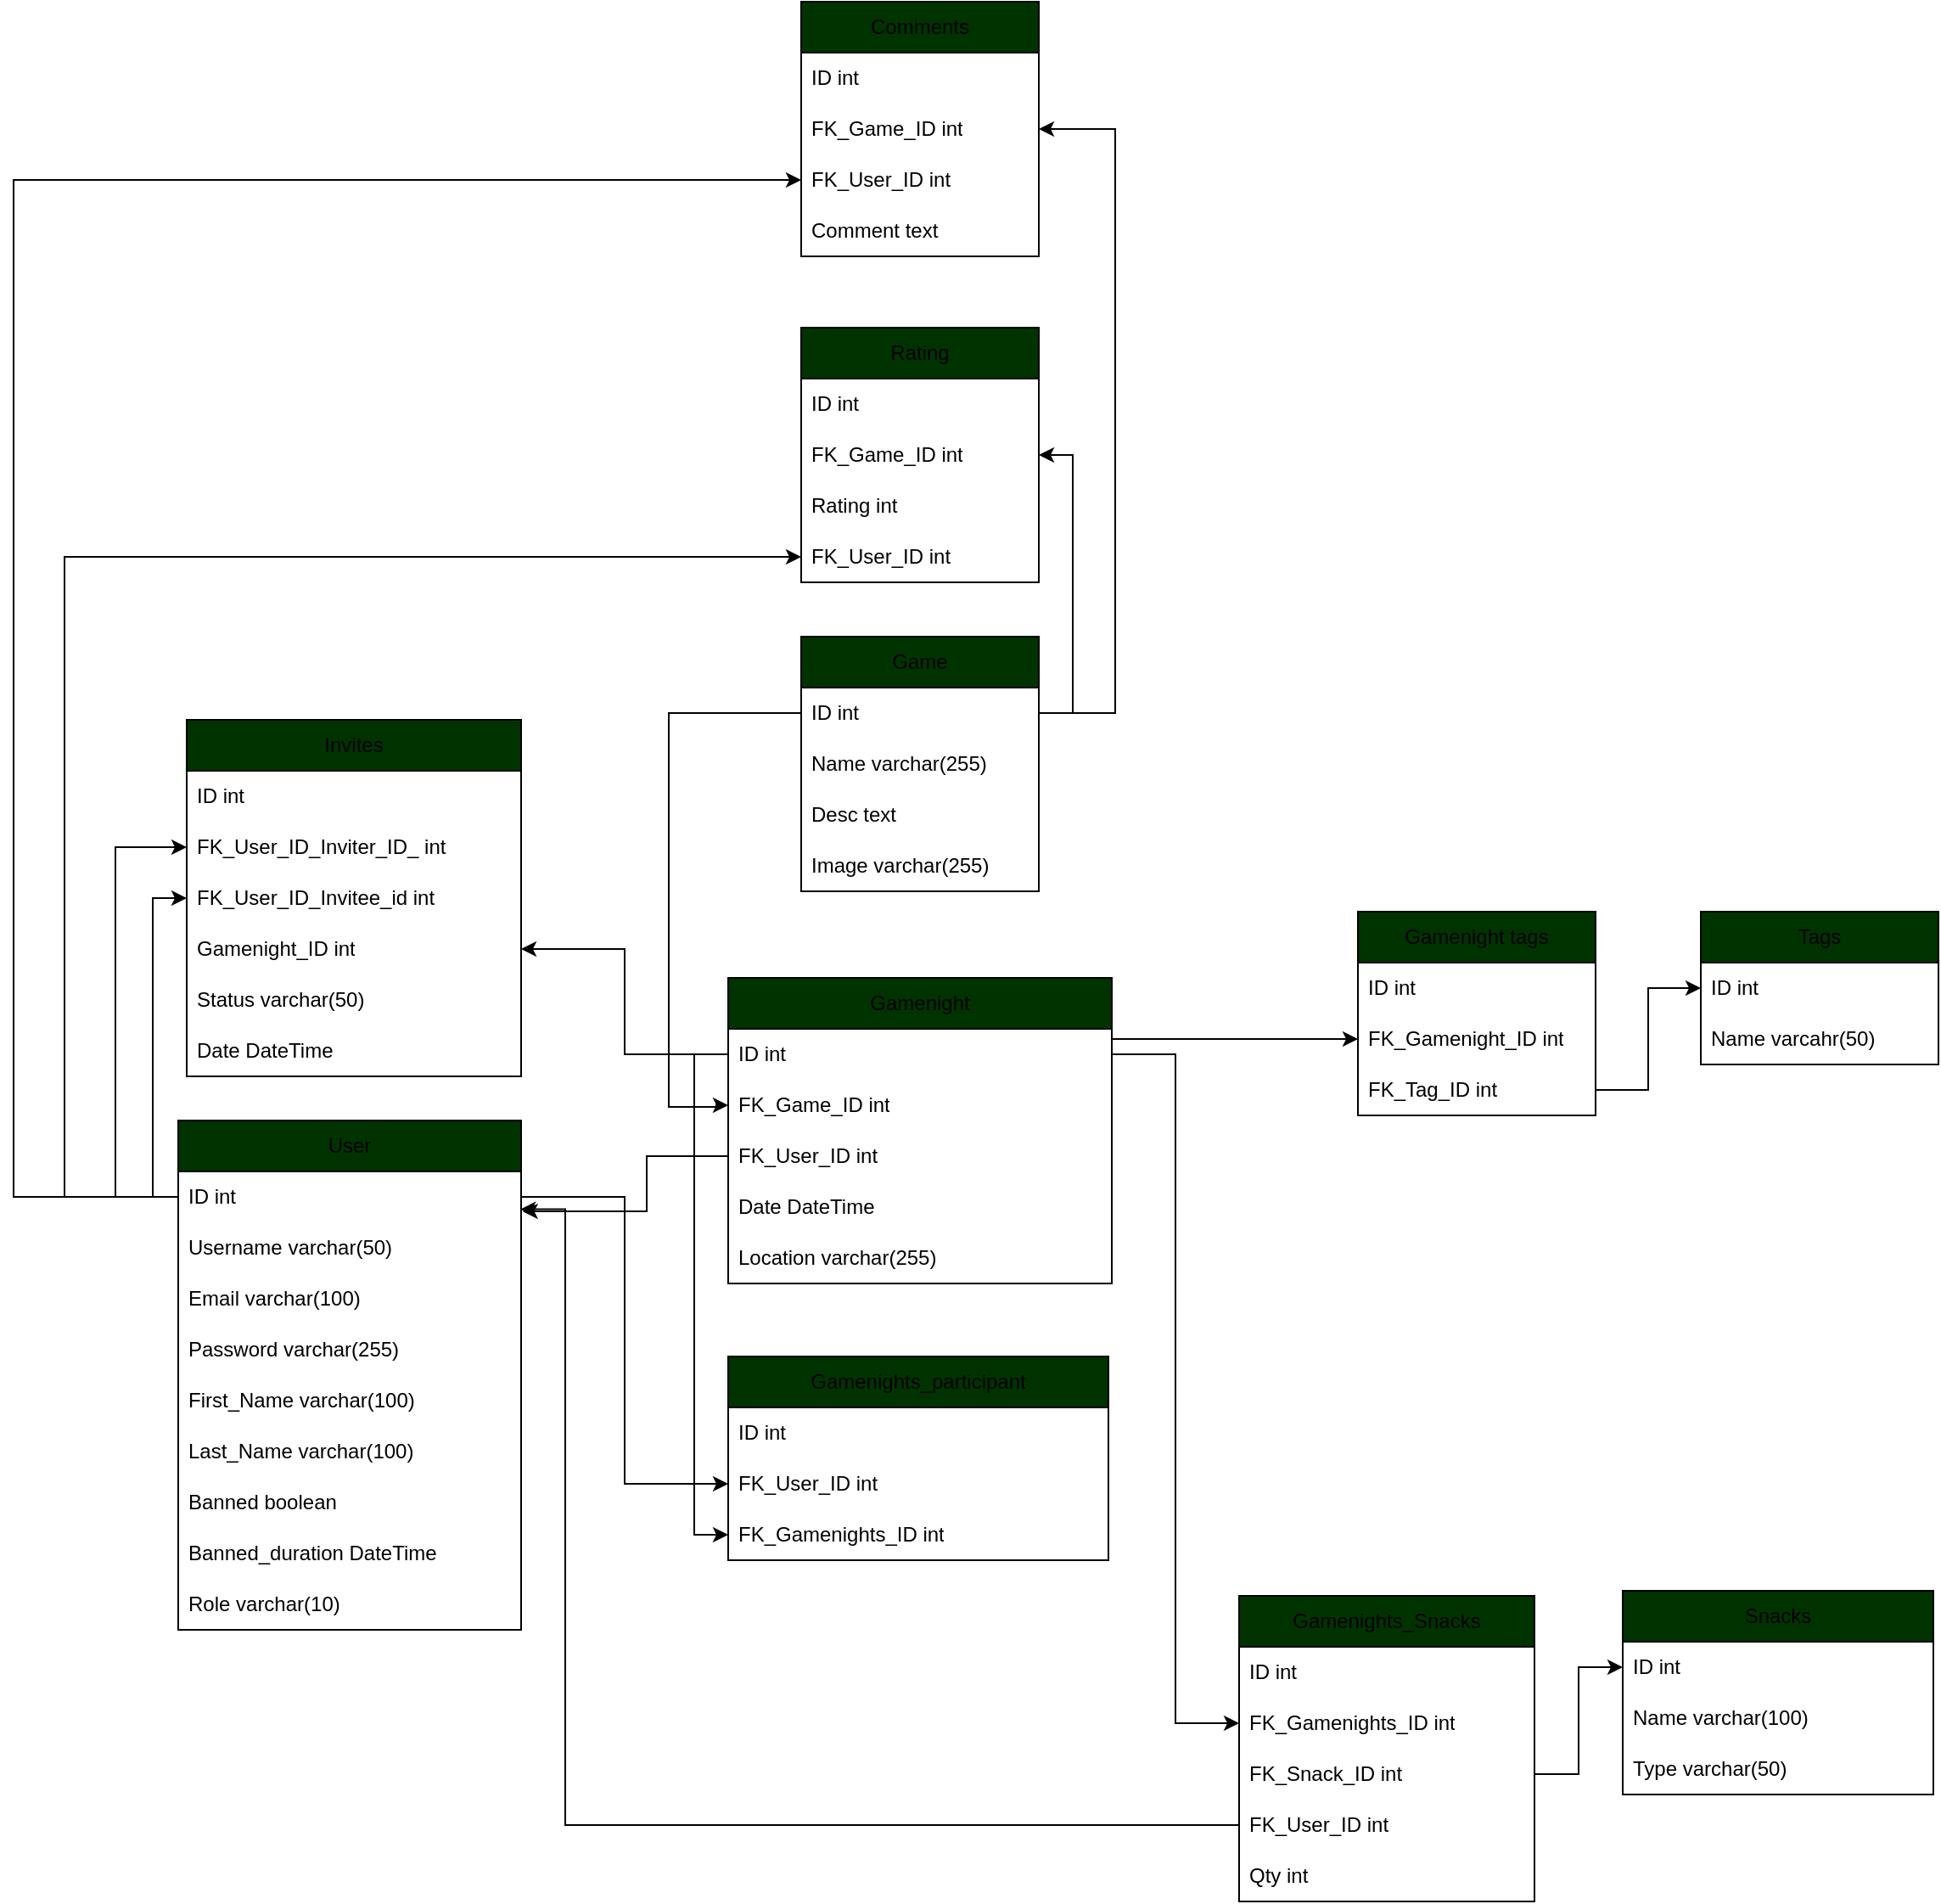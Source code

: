 <mxfile>
    <diagram name="Page-1" id="nBHMGWnrR8gmu1uigxFh">
        <mxGraphModel dx="1744" dy="1139" grid="0" gridSize="10" guides="1" tooltips="1" connect="1" arrows="1" fold="1" page="0" pageScale="1" pageWidth="850" pageHeight="1100" math="0" shadow="0">
            <root>
                <mxCell id="0"/>
                <mxCell id="1" parent="0"/>
                <mxCell id="8LzlbGYy26_2HXNNOoKd-1" value="User" style="swimlane;fontStyle=0;childLayout=stackLayout;horizontal=1;startSize=30;horizontalStack=0;resizeParent=1;resizeParentMax=0;resizeLast=0;collapsible=1;marginBottom=0;whiteSpace=wrap;html=1;fillColor=#003300;" parent="1" vertex="1">
                    <mxGeometry x="340" y="390" width="202" height="300" as="geometry"/>
                </mxCell>
                <mxCell id="8LzlbGYy26_2HXNNOoKd-2" value="ID int" style="text;strokeColor=none;fillColor=none;align=left;verticalAlign=middle;spacingLeft=4;spacingRight=4;overflow=hidden;points=[[0,0.5],[1,0.5]];portConstraint=eastwest;rotatable=0;whiteSpace=wrap;html=1;" parent="8LzlbGYy26_2HXNNOoKd-1" vertex="1">
                    <mxGeometry y="30" width="202" height="30" as="geometry"/>
                </mxCell>
                <mxCell id="8LzlbGYy26_2HXNNOoKd-3" value="Username varchar(50)" style="text;strokeColor=none;fillColor=none;align=left;verticalAlign=middle;spacingLeft=4;spacingRight=4;overflow=hidden;points=[[0,0.5],[1,0.5]];portConstraint=eastwest;rotatable=0;whiteSpace=wrap;html=1;" parent="8LzlbGYy26_2HXNNOoKd-1" vertex="1">
                    <mxGeometry y="60" width="202" height="30" as="geometry"/>
                </mxCell>
                <mxCell id="8LzlbGYy26_2HXNNOoKd-4" value="Email varchar(100)" style="text;strokeColor=none;fillColor=none;align=left;verticalAlign=middle;spacingLeft=4;spacingRight=4;overflow=hidden;points=[[0,0.5],[1,0.5]];portConstraint=eastwest;rotatable=0;whiteSpace=wrap;html=1;" parent="8LzlbGYy26_2HXNNOoKd-1" vertex="1">
                    <mxGeometry y="90" width="202" height="30" as="geometry"/>
                </mxCell>
                <mxCell id="8LzlbGYy26_2HXNNOoKd-5" value="Password varchar(255)" style="text;strokeColor=none;fillColor=none;align=left;verticalAlign=middle;spacingLeft=4;spacingRight=4;overflow=hidden;points=[[0,0.5],[1,0.5]];portConstraint=eastwest;rotatable=0;whiteSpace=wrap;html=1;" parent="8LzlbGYy26_2HXNNOoKd-1" vertex="1">
                    <mxGeometry y="120" width="202" height="30" as="geometry"/>
                </mxCell>
                <mxCell id="8LzlbGYy26_2HXNNOoKd-6" value="First_Name varchar(100)" style="text;strokeColor=none;fillColor=none;align=left;verticalAlign=middle;spacingLeft=4;spacingRight=4;overflow=hidden;points=[[0,0.5],[1,0.5]];portConstraint=eastwest;rotatable=0;whiteSpace=wrap;html=1;" parent="8LzlbGYy26_2HXNNOoKd-1" vertex="1">
                    <mxGeometry y="150" width="202" height="30" as="geometry"/>
                </mxCell>
                <mxCell id="8LzlbGYy26_2HXNNOoKd-15" value="Last_Name varchar(100)" style="text;strokeColor=none;fillColor=none;align=left;verticalAlign=middle;spacingLeft=4;spacingRight=4;overflow=hidden;points=[[0,0.5],[1,0.5]];portConstraint=eastwest;rotatable=0;whiteSpace=wrap;html=1;" parent="8LzlbGYy26_2HXNNOoKd-1" vertex="1">
                    <mxGeometry y="180" width="202" height="30" as="geometry"/>
                </mxCell>
                <mxCell id="8LzlbGYy26_2HXNNOoKd-7" value="Banned boolean" style="text;strokeColor=none;fillColor=none;align=left;verticalAlign=middle;spacingLeft=4;spacingRight=4;overflow=hidden;points=[[0,0.5],[1,0.5]];portConstraint=eastwest;rotatable=0;whiteSpace=wrap;html=1;" parent="8LzlbGYy26_2HXNNOoKd-1" vertex="1">
                    <mxGeometry y="210" width="202" height="30" as="geometry"/>
                </mxCell>
                <mxCell id="8LzlbGYy26_2HXNNOoKd-8" value="Banned_duration DateTime" style="text;strokeColor=none;fillColor=none;align=left;verticalAlign=middle;spacingLeft=4;spacingRight=4;overflow=hidden;points=[[0,0.5],[1,0.5]];portConstraint=eastwest;rotatable=0;whiteSpace=wrap;html=1;" parent="8LzlbGYy26_2HXNNOoKd-1" vertex="1">
                    <mxGeometry y="240" width="202" height="30" as="geometry"/>
                </mxCell>
                <mxCell id="8LzlbGYy26_2HXNNOoKd-10" value="Role varchar(10)" style="text;strokeColor=none;fillColor=none;align=left;verticalAlign=middle;spacingLeft=4;spacingRight=4;overflow=hidden;points=[[0,0.5],[1,0.5]];portConstraint=eastwest;rotatable=0;whiteSpace=wrap;html=1;" parent="8LzlbGYy26_2HXNNOoKd-1" vertex="1">
                    <mxGeometry y="270" width="202" height="30" as="geometry"/>
                </mxCell>
                <mxCell id="8LzlbGYy26_2HXNNOoKd-11" value="Game" style="swimlane;fontStyle=0;childLayout=stackLayout;horizontal=1;startSize=30;horizontalStack=0;resizeParent=1;resizeParentMax=0;resizeLast=0;collapsible=1;marginBottom=0;whiteSpace=wrap;html=1;fillColor=#003300;" parent="1" vertex="1">
                    <mxGeometry x="707" y="105" width="140" height="150" as="geometry"/>
                </mxCell>
                <mxCell id="8LzlbGYy26_2HXNNOoKd-12" value="ID int" style="text;strokeColor=none;fillColor=none;align=left;verticalAlign=middle;spacingLeft=4;spacingRight=4;overflow=hidden;points=[[0,0.5],[1,0.5]];portConstraint=eastwest;rotatable=0;whiteSpace=wrap;html=1;" parent="8LzlbGYy26_2HXNNOoKd-11" vertex="1">
                    <mxGeometry y="30" width="140" height="30" as="geometry"/>
                </mxCell>
                <mxCell id="8LzlbGYy26_2HXNNOoKd-13" value="Name varchar(255)" style="text;strokeColor=none;fillColor=none;align=left;verticalAlign=middle;spacingLeft=4;spacingRight=4;overflow=hidden;points=[[0,0.5],[1,0.5]];portConstraint=eastwest;rotatable=0;whiteSpace=wrap;html=1;" parent="8LzlbGYy26_2HXNNOoKd-11" vertex="1">
                    <mxGeometry y="60" width="140" height="30" as="geometry"/>
                </mxCell>
                <mxCell id="8LzlbGYy26_2HXNNOoKd-14" value="Desc text" style="text;strokeColor=none;fillColor=none;align=left;verticalAlign=middle;spacingLeft=4;spacingRight=4;overflow=hidden;points=[[0,0.5],[1,0.5]];portConstraint=eastwest;rotatable=0;whiteSpace=wrap;html=1;" parent="8LzlbGYy26_2HXNNOoKd-11" vertex="1">
                    <mxGeometry y="90" width="140" height="30" as="geometry"/>
                </mxCell>
                <mxCell id="8LzlbGYy26_2HXNNOoKd-52" value="Image varchar(255)" style="text;strokeColor=none;fillColor=none;align=left;verticalAlign=middle;spacingLeft=4;spacingRight=4;overflow=hidden;points=[[0,0.5],[1,0.5]];portConstraint=eastwest;rotatable=0;whiteSpace=wrap;html=1;" parent="8LzlbGYy26_2HXNNOoKd-11" vertex="1">
                    <mxGeometry y="120" width="140" height="30" as="geometry"/>
                </mxCell>
                <mxCell id="8LzlbGYy26_2HXNNOoKd-20" value="Snacks" style="swimlane;fontStyle=0;childLayout=stackLayout;horizontal=1;startSize=30;horizontalStack=0;resizeParent=1;resizeParentMax=0;resizeLast=0;collapsible=1;marginBottom=0;whiteSpace=wrap;html=1;fillColor=#003300;" parent="1" vertex="1">
                    <mxGeometry x="1191" y="667" width="183" height="120" as="geometry"/>
                </mxCell>
                <mxCell id="8LzlbGYy26_2HXNNOoKd-21" value="ID int" style="text;strokeColor=none;fillColor=none;align=left;verticalAlign=middle;spacingLeft=4;spacingRight=4;overflow=hidden;points=[[0,0.5],[1,0.5]];portConstraint=eastwest;rotatable=0;whiteSpace=wrap;html=1;" parent="8LzlbGYy26_2HXNNOoKd-20" vertex="1">
                    <mxGeometry y="30" width="183" height="30" as="geometry"/>
                </mxCell>
                <mxCell id="8LzlbGYy26_2HXNNOoKd-22" value="Name varchar(100)" style="text;strokeColor=none;fillColor=none;align=left;verticalAlign=middle;spacingLeft=4;spacingRight=4;overflow=hidden;points=[[0,0.5],[1,0.5]];portConstraint=eastwest;rotatable=0;whiteSpace=wrap;html=1;" parent="8LzlbGYy26_2HXNNOoKd-20" vertex="1">
                    <mxGeometry y="60" width="183" height="30" as="geometry"/>
                </mxCell>
                <mxCell id="8LzlbGYy26_2HXNNOoKd-24" value="Type varchar(50&lt;span style=&quot;background-color: initial;&quot;&gt;)&lt;/span&gt;" style="text;strokeColor=none;fillColor=none;align=left;verticalAlign=middle;spacingLeft=4;spacingRight=4;overflow=hidden;points=[[0,0.5],[1,0.5]];portConstraint=eastwest;rotatable=0;whiteSpace=wrap;html=1;" parent="8LzlbGYy26_2HXNNOoKd-20" vertex="1">
                    <mxGeometry y="90" width="183" height="30" as="geometry"/>
                </mxCell>
                <mxCell id="8LzlbGYy26_2HXNNOoKd-27" value="Gamenight" style="swimlane;fontStyle=0;childLayout=stackLayout;horizontal=1;startSize=30;horizontalStack=0;resizeParent=1;resizeParentMax=0;resizeLast=0;collapsible=1;marginBottom=0;whiteSpace=wrap;html=1;fillColor=#003300;" parent="1" vertex="1">
                    <mxGeometry x="664" y="306" width="226" height="180" as="geometry"/>
                </mxCell>
                <mxCell id="8LzlbGYy26_2HXNNOoKd-28" value="ID int" style="text;strokeColor=none;fillColor=none;align=left;verticalAlign=middle;spacingLeft=4;spacingRight=4;overflow=hidden;points=[[0,0.5],[1,0.5]];portConstraint=eastwest;rotatable=0;whiteSpace=wrap;html=1;" parent="8LzlbGYy26_2HXNNOoKd-27" vertex="1">
                    <mxGeometry y="30" width="226" height="30" as="geometry"/>
                </mxCell>
                <mxCell id="8LzlbGYy26_2HXNNOoKd-29" value="FK_Game_ID int" style="text;strokeColor=none;fillColor=none;align=left;verticalAlign=middle;spacingLeft=4;spacingRight=4;overflow=hidden;points=[[0,0.5],[1,0.5]];portConstraint=eastwest;rotatable=0;whiteSpace=wrap;html=1;" parent="8LzlbGYy26_2HXNNOoKd-27" vertex="1">
                    <mxGeometry y="60" width="226" height="30" as="geometry"/>
                </mxCell>
                <mxCell id="8LzlbGYy26_2HXNNOoKd-30" value="FK_User_ID int" style="text;strokeColor=none;fillColor=none;align=left;verticalAlign=middle;spacingLeft=4;spacingRight=4;overflow=hidden;points=[[0,0.5],[1,0.5]];portConstraint=eastwest;rotatable=0;whiteSpace=wrap;html=1;" parent="8LzlbGYy26_2HXNNOoKd-27" vertex="1">
                    <mxGeometry y="90" width="226" height="30" as="geometry"/>
                </mxCell>
                <mxCell id="8LzlbGYy26_2HXNNOoKd-35" value="Date DateTime" style="text;strokeColor=none;fillColor=none;align=left;verticalAlign=middle;spacingLeft=4;spacingRight=4;overflow=hidden;points=[[0,0.5],[1,0.5]];portConstraint=eastwest;rotatable=0;whiteSpace=wrap;html=1;" parent="8LzlbGYy26_2HXNNOoKd-27" vertex="1">
                    <mxGeometry y="120" width="226" height="30" as="geometry"/>
                </mxCell>
                <mxCell id="8LzlbGYy26_2HXNNOoKd-36" value="Location varchar(255)" style="text;strokeColor=none;fillColor=none;align=left;verticalAlign=middle;spacingLeft=4;spacingRight=4;overflow=hidden;points=[[0,0.5],[1,0.5]];portConstraint=eastwest;rotatable=0;whiteSpace=wrap;html=1;" parent="8LzlbGYy26_2HXNNOoKd-27" vertex="1">
                    <mxGeometry y="150" width="226" height="30" as="geometry"/>
                </mxCell>
                <mxCell id="8LzlbGYy26_2HXNNOoKd-55" style="edgeStyle=orthogonalEdgeStyle;rounded=0;orthogonalLoop=1;jettySize=auto;html=1;exitX=1;exitY=0.5;exitDx=0;exitDy=0;" parent="8LzlbGYy26_2HXNNOoKd-27" source="8LzlbGYy26_2HXNNOoKd-29" target="8LzlbGYy26_2HXNNOoKd-29" edge="1">
                    <mxGeometry relative="1" as="geometry"/>
                </mxCell>
                <mxCell id="8LzlbGYy26_2HXNNOoKd-31" value="Gamenights_participant" style="swimlane;fontStyle=0;childLayout=stackLayout;horizontal=1;startSize=30;horizontalStack=0;resizeParent=1;resizeParentMax=0;resizeLast=0;collapsible=1;marginBottom=0;whiteSpace=wrap;html=1;fillColor=#003300;" parent="1" vertex="1">
                    <mxGeometry x="664" y="529" width="224" height="120" as="geometry"/>
                </mxCell>
                <mxCell id="8LzlbGYy26_2HXNNOoKd-32" value="ID int" style="text;strokeColor=none;fillColor=none;align=left;verticalAlign=middle;spacingLeft=4;spacingRight=4;overflow=hidden;points=[[0,0.5],[1,0.5]];portConstraint=eastwest;rotatable=0;whiteSpace=wrap;html=1;" parent="8LzlbGYy26_2HXNNOoKd-31" vertex="1">
                    <mxGeometry y="30" width="224" height="30" as="geometry"/>
                </mxCell>
                <mxCell id="8LzlbGYy26_2HXNNOoKd-33" value="FK_User_ID int" style="text;strokeColor=none;fillColor=none;align=left;verticalAlign=middle;spacingLeft=4;spacingRight=4;overflow=hidden;points=[[0,0.5],[1,0.5]];portConstraint=eastwest;rotatable=0;whiteSpace=wrap;html=1;" parent="8LzlbGYy26_2HXNNOoKd-31" vertex="1">
                    <mxGeometry y="60" width="224" height="30" as="geometry"/>
                </mxCell>
                <mxCell id="8LzlbGYy26_2HXNNOoKd-34" value="FK_Gamenights_ID int" style="text;strokeColor=none;fillColor=none;align=left;verticalAlign=middle;spacingLeft=4;spacingRight=4;overflow=hidden;points=[[0,0.5],[1,0.5]];portConstraint=eastwest;rotatable=0;whiteSpace=wrap;html=1;" parent="8LzlbGYy26_2HXNNOoKd-31" vertex="1">
                    <mxGeometry y="90" width="224" height="30" as="geometry"/>
                </mxCell>
                <mxCell id="8LzlbGYy26_2HXNNOoKd-37" value="Gamenights_Snacks" style="swimlane;fontStyle=0;childLayout=stackLayout;horizontal=1;startSize=30;horizontalStack=0;resizeParent=1;resizeParentMax=0;resizeLast=0;collapsible=1;marginBottom=0;whiteSpace=wrap;html=1;fillColor=#003300;" parent="1" vertex="1">
                    <mxGeometry x="965" y="670" width="174" height="180" as="geometry"/>
                </mxCell>
                <mxCell id="8LzlbGYy26_2HXNNOoKd-38" value="ID int" style="text;strokeColor=none;fillColor=none;align=left;verticalAlign=middle;spacingLeft=4;spacingRight=4;overflow=hidden;points=[[0,0.5],[1,0.5]];portConstraint=eastwest;rotatable=0;whiteSpace=wrap;html=1;" parent="8LzlbGYy26_2HXNNOoKd-37" vertex="1">
                    <mxGeometry y="30" width="174" height="30" as="geometry"/>
                </mxCell>
                <mxCell id="8LzlbGYy26_2HXNNOoKd-39" value="FK_Gamenights_ID int" style="text;strokeColor=none;fillColor=none;align=left;verticalAlign=middle;spacingLeft=4;spacingRight=4;overflow=hidden;points=[[0,0.5],[1,0.5]];portConstraint=eastwest;rotatable=0;whiteSpace=wrap;html=1;" parent="8LzlbGYy26_2HXNNOoKd-37" vertex="1">
                    <mxGeometry y="60" width="174" height="30" as="geometry"/>
                </mxCell>
                <mxCell id="8LzlbGYy26_2HXNNOoKd-40" value="FK_Snack_ID int" style="text;strokeColor=none;fillColor=none;align=left;verticalAlign=middle;spacingLeft=4;spacingRight=4;overflow=hidden;points=[[0,0.5],[1,0.5]];portConstraint=eastwest;rotatable=0;whiteSpace=wrap;html=1;" parent="8LzlbGYy26_2HXNNOoKd-37" vertex="1">
                    <mxGeometry y="90" width="174" height="30" as="geometry"/>
                </mxCell>
                <mxCell id="8LzlbGYy26_2HXNNOoKd-41" value="FK_User_ID int" style="text;strokeColor=none;fillColor=none;align=left;verticalAlign=middle;spacingLeft=4;spacingRight=4;overflow=hidden;points=[[0,0.5],[1,0.5]];portConstraint=eastwest;rotatable=0;whiteSpace=wrap;html=1;" parent="8LzlbGYy26_2HXNNOoKd-37" vertex="1">
                    <mxGeometry y="120" width="174" height="30" as="geometry"/>
                </mxCell>
                <mxCell id="8LzlbGYy26_2HXNNOoKd-69" value="Qty int" style="text;strokeColor=none;fillColor=none;align=left;verticalAlign=middle;spacingLeft=4;spacingRight=4;overflow=hidden;points=[[0,0.5],[1,0.5]];portConstraint=eastwest;rotatable=0;whiteSpace=wrap;html=1;" parent="8LzlbGYy26_2HXNNOoKd-37" vertex="1">
                    <mxGeometry y="150" width="174" height="30" as="geometry"/>
                </mxCell>
                <mxCell id="8LzlbGYy26_2HXNNOoKd-42" value="Tags" style="swimlane;fontStyle=0;childLayout=stackLayout;horizontal=1;startSize=30;horizontalStack=0;resizeParent=1;resizeParentMax=0;resizeLast=0;collapsible=1;marginBottom=0;whiteSpace=wrap;html=1;fillColor=#003300;" parent="1" vertex="1">
                    <mxGeometry x="1237" y="267" width="140" height="90" as="geometry"/>
                </mxCell>
                <mxCell id="8LzlbGYy26_2HXNNOoKd-43" value="ID int" style="text;strokeColor=none;fillColor=none;align=left;verticalAlign=middle;spacingLeft=4;spacingRight=4;overflow=hidden;points=[[0,0.5],[1,0.5]];portConstraint=eastwest;rotatable=0;whiteSpace=wrap;html=1;" parent="8LzlbGYy26_2HXNNOoKd-42" vertex="1">
                    <mxGeometry y="30" width="140" height="30" as="geometry"/>
                </mxCell>
                <mxCell id="8LzlbGYy26_2HXNNOoKd-44" value="Name varcahr(50)" style="text;strokeColor=none;fillColor=none;align=left;verticalAlign=middle;spacingLeft=4;spacingRight=4;overflow=hidden;points=[[0,0.5],[1,0.5]];portConstraint=eastwest;rotatable=0;whiteSpace=wrap;html=1;" parent="8LzlbGYy26_2HXNNOoKd-42" vertex="1">
                    <mxGeometry y="60" width="140" height="30" as="geometry"/>
                </mxCell>
                <mxCell id="8LzlbGYy26_2HXNNOoKd-46" value="Invites" style="swimlane;fontStyle=0;childLayout=stackLayout;horizontal=1;startSize=30;horizontalStack=0;resizeParent=1;resizeParentMax=0;resizeLast=0;collapsible=1;marginBottom=0;whiteSpace=wrap;html=1;fillColor=#003300;" parent="1" vertex="1">
                    <mxGeometry x="345" y="154" width="197" height="210" as="geometry"/>
                </mxCell>
                <mxCell id="8LzlbGYy26_2HXNNOoKd-47" value="ID int" style="text;strokeColor=none;fillColor=none;align=left;verticalAlign=middle;spacingLeft=4;spacingRight=4;overflow=hidden;points=[[0,0.5],[1,0.5]];portConstraint=eastwest;rotatable=0;whiteSpace=wrap;html=1;" parent="8LzlbGYy26_2HXNNOoKd-46" vertex="1">
                    <mxGeometry y="30" width="197" height="30" as="geometry"/>
                </mxCell>
                <mxCell id="8LzlbGYy26_2HXNNOoKd-48" value="FK_User_ID_Inviter_ID_ int" style="text;strokeColor=none;fillColor=none;align=left;verticalAlign=middle;spacingLeft=4;spacingRight=4;overflow=hidden;points=[[0,0.5],[1,0.5]];portConstraint=eastwest;rotatable=0;whiteSpace=wrap;html=1;" parent="8LzlbGYy26_2HXNNOoKd-46" vertex="1">
                    <mxGeometry y="60" width="197" height="30" as="geometry"/>
                </mxCell>
                <mxCell id="8LzlbGYy26_2HXNNOoKd-49" value="FK_User_ID_Invitee_id int" style="text;strokeColor=none;fillColor=none;align=left;verticalAlign=middle;spacingLeft=4;spacingRight=4;overflow=hidden;points=[[0,0.5],[1,0.5]];portConstraint=eastwest;rotatable=0;whiteSpace=wrap;html=1;" parent="8LzlbGYy26_2HXNNOoKd-46" vertex="1">
                    <mxGeometry y="90" width="197" height="30" as="geometry"/>
                </mxCell>
                <mxCell id="8LzlbGYy26_2HXNNOoKd-53" value="Gamenight_ID int" style="text;strokeColor=none;fillColor=none;align=left;verticalAlign=middle;spacingLeft=4;spacingRight=4;overflow=hidden;points=[[0,0.5],[1,0.5]];portConstraint=eastwest;rotatable=0;whiteSpace=wrap;html=1;" parent="8LzlbGYy26_2HXNNOoKd-46" vertex="1">
                    <mxGeometry y="120" width="197" height="30" as="geometry"/>
                </mxCell>
                <mxCell id="8LzlbGYy26_2HXNNOoKd-54" value="Status varchar(50)" style="text;strokeColor=none;fillColor=none;align=left;verticalAlign=middle;spacingLeft=4;spacingRight=4;overflow=hidden;points=[[0,0.5],[1,0.5]];portConstraint=eastwest;rotatable=0;whiteSpace=wrap;html=1;" parent="8LzlbGYy26_2HXNNOoKd-46" vertex="1">
                    <mxGeometry y="150" width="197" height="30" as="geometry"/>
                </mxCell>
                <mxCell id="8LzlbGYy26_2HXNNOoKd-68" value="Date DateTime" style="text;strokeColor=none;fillColor=none;align=left;verticalAlign=middle;spacingLeft=4;spacingRight=4;overflow=hidden;points=[[0,0.5],[1,0.5]];portConstraint=eastwest;rotatable=0;whiteSpace=wrap;html=1;" parent="8LzlbGYy26_2HXNNOoKd-46" vertex="1">
                    <mxGeometry y="180" width="197" height="30" as="geometry"/>
                </mxCell>
                <mxCell id="8LzlbGYy26_2HXNNOoKd-64" value="Gamenight tags" style="swimlane;fontStyle=0;childLayout=stackLayout;horizontal=1;startSize=30;horizontalStack=0;resizeParent=1;resizeParentMax=0;resizeLast=0;collapsible=1;marginBottom=0;whiteSpace=wrap;html=1;fillColor=#003300;" parent="1" vertex="1">
                    <mxGeometry x="1035" y="267" width="140" height="120" as="geometry"/>
                </mxCell>
                <mxCell id="8LzlbGYy26_2HXNNOoKd-65" value="ID int" style="text;strokeColor=none;fillColor=none;align=left;verticalAlign=middle;spacingLeft=4;spacingRight=4;overflow=hidden;points=[[0,0.5],[1,0.5]];portConstraint=eastwest;rotatable=0;whiteSpace=wrap;html=1;" parent="8LzlbGYy26_2HXNNOoKd-64" vertex="1">
                    <mxGeometry y="30" width="140" height="30" as="geometry"/>
                </mxCell>
                <mxCell id="8LzlbGYy26_2HXNNOoKd-66" value="FK_Gamenight_ID int" style="text;strokeColor=none;fillColor=none;align=left;verticalAlign=middle;spacingLeft=4;spacingRight=4;overflow=hidden;points=[[0,0.5],[1,0.5]];portConstraint=eastwest;rotatable=0;whiteSpace=wrap;html=1;" parent="8LzlbGYy26_2HXNNOoKd-64" vertex="1">
                    <mxGeometry y="60" width="140" height="30" as="geometry"/>
                </mxCell>
                <mxCell id="8LzlbGYy26_2HXNNOoKd-67" value="FK_Tag_ID int" style="text;strokeColor=none;fillColor=none;align=left;verticalAlign=middle;spacingLeft=4;spacingRight=4;overflow=hidden;points=[[0,0.5],[1,0.5]];portConstraint=eastwest;rotatable=0;whiteSpace=wrap;html=1;" parent="8LzlbGYy26_2HXNNOoKd-64" vertex="1">
                    <mxGeometry y="90" width="140" height="30" as="geometry"/>
                </mxCell>
                <mxCell id="8LzlbGYy26_2HXNNOoKd-70" value="Comments" style="swimlane;fontStyle=0;childLayout=stackLayout;horizontal=1;startSize=30;horizontalStack=0;resizeParent=1;resizeParentMax=0;resizeLast=0;collapsible=1;marginBottom=0;whiteSpace=wrap;html=1;fillColor=#003300;" parent="1" vertex="1">
                    <mxGeometry x="707" y="-269" width="140" height="150" as="geometry"/>
                </mxCell>
                <mxCell id="8LzlbGYy26_2HXNNOoKd-71" value="ID int" style="text;strokeColor=none;fillColor=none;align=left;verticalAlign=middle;spacingLeft=4;spacingRight=4;overflow=hidden;points=[[0,0.5],[1,0.5]];portConstraint=eastwest;rotatable=0;whiteSpace=wrap;html=1;" parent="8LzlbGYy26_2HXNNOoKd-70" vertex="1">
                    <mxGeometry y="30" width="140" height="30" as="geometry"/>
                </mxCell>
                <mxCell id="8LzlbGYy26_2HXNNOoKd-72" value="FK_Game_ID int" style="text;strokeColor=none;fillColor=none;align=left;verticalAlign=middle;spacingLeft=4;spacingRight=4;overflow=hidden;points=[[0,0.5],[1,0.5]];portConstraint=eastwest;rotatable=0;whiteSpace=wrap;html=1;" parent="8LzlbGYy26_2HXNNOoKd-70" vertex="1">
                    <mxGeometry y="60" width="140" height="30" as="geometry"/>
                </mxCell>
                <mxCell id="8LzlbGYy26_2HXNNOoKd-73" value="FK_User_ID int" style="text;strokeColor=none;fillColor=none;align=left;verticalAlign=middle;spacingLeft=4;spacingRight=4;overflow=hidden;points=[[0,0.5],[1,0.5]];portConstraint=eastwest;rotatable=0;whiteSpace=wrap;html=1;" parent="8LzlbGYy26_2HXNNOoKd-70" vertex="1">
                    <mxGeometry y="90" width="140" height="30" as="geometry"/>
                </mxCell>
                <mxCell id="8LzlbGYy26_2HXNNOoKd-76" value="Comment text" style="text;strokeColor=none;fillColor=none;align=left;verticalAlign=middle;spacingLeft=4;spacingRight=4;overflow=hidden;points=[[0,0.5],[1,0.5]];portConstraint=eastwest;rotatable=0;whiteSpace=wrap;html=1;" parent="8LzlbGYy26_2HXNNOoKd-70" vertex="1">
                    <mxGeometry y="120" width="140" height="30" as="geometry"/>
                </mxCell>
                <mxCell id="8LzlbGYy26_2HXNNOoKd-77" value="Rating" style="swimlane;fontStyle=0;childLayout=stackLayout;horizontal=1;startSize=30;horizontalStack=0;resizeParent=1;resizeParentMax=0;resizeLast=0;collapsible=1;marginBottom=0;whiteSpace=wrap;html=1;fillColor=#003300;" parent="1" vertex="1">
                    <mxGeometry x="707" y="-77" width="140" height="150" as="geometry"/>
                </mxCell>
                <mxCell id="8LzlbGYy26_2HXNNOoKd-78" value="ID int" style="text;strokeColor=none;fillColor=none;align=left;verticalAlign=middle;spacingLeft=4;spacingRight=4;overflow=hidden;points=[[0,0.5],[1,0.5]];portConstraint=eastwest;rotatable=0;whiteSpace=wrap;html=1;" parent="8LzlbGYy26_2HXNNOoKd-77" vertex="1">
                    <mxGeometry y="30" width="140" height="30" as="geometry"/>
                </mxCell>
                <mxCell id="8LzlbGYy26_2HXNNOoKd-79" value="FK_Game_ID int" style="text;strokeColor=none;fillColor=none;align=left;verticalAlign=middle;spacingLeft=4;spacingRight=4;overflow=hidden;points=[[0,0.5],[1,0.5]];portConstraint=eastwest;rotatable=0;whiteSpace=wrap;html=1;" parent="8LzlbGYy26_2HXNNOoKd-77" vertex="1">
                    <mxGeometry y="60" width="140" height="30" as="geometry"/>
                </mxCell>
                <mxCell id="8LzlbGYy26_2HXNNOoKd-80" value="Rating int" style="text;strokeColor=none;fillColor=none;align=left;verticalAlign=middle;spacingLeft=4;spacingRight=4;overflow=hidden;points=[[0,0.5],[1,0.5]];portConstraint=eastwest;rotatable=0;whiteSpace=wrap;html=1;" parent="8LzlbGYy26_2HXNNOoKd-77" vertex="1">
                    <mxGeometry y="90" width="140" height="30" as="geometry"/>
                </mxCell>
                <mxCell id="8LzlbGYy26_2HXNNOoKd-93" value="FK_User_ID int" style="text;strokeColor=none;fillColor=none;align=left;verticalAlign=middle;spacingLeft=4;spacingRight=4;overflow=hidden;points=[[0,0.5],[1,0.5]];portConstraint=eastwest;rotatable=0;whiteSpace=wrap;html=1;" parent="8LzlbGYy26_2HXNNOoKd-77" vertex="1">
                    <mxGeometry y="120" width="140" height="30" as="geometry"/>
                </mxCell>
                <mxCell id="8LzlbGYy26_2HXNNOoKd-82" style="edgeStyle=orthogonalEdgeStyle;rounded=0;orthogonalLoop=1;jettySize=auto;html=1;exitX=0;exitY=0.5;exitDx=0;exitDy=0;entryX=1.004;entryY=0.784;entryDx=0;entryDy=0;entryPerimeter=0;" parent="1" source="8LzlbGYy26_2HXNNOoKd-30" target="8LzlbGYy26_2HXNNOoKd-2" edge="1">
                    <mxGeometry relative="1" as="geometry">
                        <Array as="points">
                            <mxPoint x="616" y="411"/>
                            <mxPoint x="616" y="444"/>
                        </Array>
                    </mxGeometry>
                </mxCell>
                <mxCell id="8LzlbGYy26_2HXNNOoKd-83" style="edgeStyle=orthogonalEdgeStyle;rounded=0;orthogonalLoop=1;jettySize=auto;html=1;entryX=0;entryY=0.5;entryDx=0;entryDy=0;" parent="1" source="8LzlbGYy26_2HXNNOoKd-2" target="8LzlbGYy26_2HXNNOoKd-49" edge="1">
                    <mxGeometry relative="1" as="geometry">
                        <Array as="points">
                            <mxPoint x="325" y="435"/>
                            <mxPoint x="325" y="259"/>
                        </Array>
                    </mxGeometry>
                </mxCell>
                <mxCell id="8LzlbGYy26_2HXNNOoKd-84" style="edgeStyle=orthogonalEdgeStyle;rounded=0;orthogonalLoop=1;jettySize=auto;html=1;exitX=0;exitY=0.5;exitDx=0;exitDy=0;entryX=0;entryY=0.5;entryDx=0;entryDy=0;" parent="1" source="8LzlbGYy26_2HXNNOoKd-2" target="8LzlbGYy26_2HXNNOoKd-48" edge="1">
                    <mxGeometry relative="1" as="geometry">
                        <Array as="points">
                            <mxPoint x="303" y="435"/>
                            <mxPoint x="303" y="229"/>
                        </Array>
                    </mxGeometry>
                </mxCell>
                <mxCell id="8LzlbGYy26_2HXNNOoKd-86" style="edgeStyle=orthogonalEdgeStyle;rounded=0;orthogonalLoop=1;jettySize=auto;html=1;exitX=1;exitY=0.5;exitDx=0;exitDy=0;entryX=0;entryY=0.5;entryDx=0;entryDy=0;" parent="1" source="8LzlbGYy26_2HXNNOoKd-2" target="8LzlbGYy26_2HXNNOoKd-33" edge="1">
                    <mxGeometry relative="1" as="geometry"/>
                </mxCell>
                <mxCell id="8LzlbGYy26_2HXNNOoKd-87" style="edgeStyle=orthogonalEdgeStyle;rounded=0;orthogonalLoop=1;jettySize=auto;html=1;exitX=0;exitY=0.5;exitDx=0;exitDy=0;entryX=0;entryY=0.5;entryDx=0;entryDy=0;" parent="1" source="8LzlbGYy26_2HXNNOoKd-28" target="8LzlbGYy26_2HXNNOoKd-34" edge="1">
                    <mxGeometry relative="1" as="geometry"/>
                </mxCell>
                <mxCell id="8LzlbGYy26_2HXNNOoKd-88" style="edgeStyle=orthogonalEdgeStyle;rounded=0;orthogonalLoop=1;jettySize=auto;html=1;exitX=1;exitY=0.5;exitDx=0;exitDy=0;entryX=0;entryY=0.5;entryDx=0;entryDy=0;" parent="1" source="8LzlbGYy26_2HXNNOoKd-28" target="8LzlbGYy26_2HXNNOoKd-66" edge="1">
                    <mxGeometry relative="1" as="geometry">
                        <Array as="points">
                            <mxPoint x="890" y="342"/>
                        </Array>
                    </mxGeometry>
                </mxCell>
                <mxCell id="8LzlbGYy26_2HXNNOoKd-89" style="edgeStyle=orthogonalEdgeStyle;rounded=0;orthogonalLoop=1;jettySize=auto;html=1;exitX=1;exitY=0.5;exitDx=0;exitDy=0;entryX=0;entryY=0.5;entryDx=0;entryDy=0;" parent="1" source="8LzlbGYy26_2HXNNOoKd-67" target="8LzlbGYy26_2HXNNOoKd-43" edge="1">
                    <mxGeometry relative="1" as="geometry"/>
                </mxCell>
                <mxCell id="8LzlbGYy26_2HXNNOoKd-90" style="edgeStyle=orthogonalEdgeStyle;rounded=0;orthogonalLoop=1;jettySize=auto;html=1;exitX=1;exitY=0.5;exitDx=0;exitDy=0;" parent="1" source="8LzlbGYy26_2HXNNOoKd-40" target="8LzlbGYy26_2HXNNOoKd-21" edge="1">
                    <mxGeometry relative="1" as="geometry"/>
                </mxCell>
                <mxCell id="8LzlbGYy26_2HXNNOoKd-91" style="edgeStyle=orthogonalEdgeStyle;rounded=0;orthogonalLoop=1;jettySize=auto;html=1;exitX=1;exitY=0.5;exitDx=0;exitDy=0;entryX=0;entryY=0.5;entryDx=0;entryDy=0;" parent="1" source="8LzlbGYy26_2HXNNOoKd-28" target="8LzlbGYy26_2HXNNOoKd-39" edge="1">
                    <mxGeometry relative="1" as="geometry"/>
                </mxCell>
                <mxCell id="8LzlbGYy26_2HXNNOoKd-92" style="edgeStyle=orthogonalEdgeStyle;rounded=0;orthogonalLoop=1;jettySize=auto;html=1;exitX=0;exitY=0.5;exitDx=0;exitDy=0;entryX=0.998;entryY=0.742;entryDx=0;entryDy=0;entryPerimeter=0;" parent="1" source="8LzlbGYy26_2HXNNOoKd-41" target="8LzlbGYy26_2HXNNOoKd-2" edge="1">
                    <mxGeometry relative="1" as="geometry">
                        <Array as="points">
                            <mxPoint x="568" y="805"/>
                            <mxPoint x="568" y="442"/>
                        </Array>
                    </mxGeometry>
                </mxCell>
                <mxCell id="8LzlbGYy26_2HXNNOoKd-94" style="edgeStyle=orthogonalEdgeStyle;rounded=0;orthogonalLoop=1;jettySize=auto;html=1;exitX=0;exitY=0.5;exitDx=0;exitDy=0;entryX=0;entryY=0.5;entryDx=0;entryDy=0;" parent="1" source="8LzlbGYy26_2HXNNOoKd-2" target="8LzlbGYy26_2HXNNOoKd-93" edge="1">
                    <mxGeometry relative="1" as="geometry">
                        <Array as="points">
                            <mxPoint x="273" y="435"/>
                            <mxPoint x="273" y="58"/>
                        </Array>
                    </mxGeometry>
                </mxCell>
                <mxCell id="8LzlbGYy26_2HXNNOoKd-95" style="edgeStyle=orthogonalEdgeStyle;rounded=0;orthogonalLoop=1;jettySize=auto;html=1;exitX=0;exitY=0.5;exitDx=0;exitDy=0;entryX=0;entryY=0.5;entryDx=0;entryDy=0;" parent="1" source="8LzlbGYy26_2HXNNOoKd-2" target="8LzlbGYy26_2HXNNOoKd-73" edge="1">
                    <mxGeometry relative="1" as="geometry">
                        <Array as="points">
                            <mxPoint x="243" y="435"/>
                            <mxPoint x="243" y="-164"/>
                        </Array>
                    </mxGeometry>
                </mxCell>
                <mxCell id="8LzlbGYy26_2HXNNOoKd-96" style="edgeStyle=orthogonalEdgeStyle;rounded=0;orthogonalLoop=1;jettySize=auto;html=1;exitX=1;exitY=0.5;exitDx=0;exitDy=0;entryX=1;entryY=0.5;entryDx=0;entryDy=0;" parent="1" source="8LzlbGYy26_2HXNNOoKd-12" target="8LzlbGYy26_2HXNNOoKd-79" edge="1">
                    <mxGeometry relative="1" as="geometry"/>
                </mxCell>
                <mxCell id="8LzlbGYy26_2HXNNOoKd-97" style="edgeStyle=orthogonalEdgeStyle;rounded=0;orthogonalLoop=1;jettySize=auto;html=1;exitX=1;exitY=0.5;exitDx=0;exitDy=0;entryX=1;entryY=0.5;entryDx=0;entryDy=0;" parent="1" source="8LzlbGYy26_2HXNNOoKd-12" target="8LzlbGYy26_2HXNNOoKd-72" edge="1">
                    <mxGeometry relative="1" as="geometry">
                        <Array as="points">
                            <mxPoint x="892" y="150"/>
                            <mxPoint x="892" y="-194"/>
                        </Array>
                    </mxGeometry>
                </mxCell>
                <mxCell id="8LzlbGYy26_2HXNNOoKd-81" style="edgeStyle=orthogonalEdgeStyle;rounded=0;orthogonalLoop=1;jettySize=auto;html=1;exitX=0;exitY=0.5;exitDx=0;exitDy=0;entryX=0;entryY=0.5;entryDx=0;entryDy=0;" parent="1" source="8LzlbGYy26_2HXNNOoKd-12" target="8LzlbGYy26_2HXNNOoKd-29" edge="1">
                    <mxGeometry relative="1" as="geometry">
                        <mxPoint x="656.508" y="353.512" as="targetPoint"/>
                        <Array as="points">
                            <mxPoint x="629" y="150"/>
                            <mxPoint x="629" y="382"/>
                            <mxPoint x="657" y="382"/>
                            <mxPoint x="657" y="381"/>
                        </Array>
                    </mxGeometry>
                </mxCell>
                <mxCell id="8LzlbGYy26_2HXNNOoKd-98" style="edgeStyle=orthogonalEdgeStyle;rounded=0;orthogonalLoop=1;jettySize=auto;html=1;exitX=0;exitY=0.5;exitDx=0;exitDy=0;" parent="1" source="8LzlbGYy26_2HXNNOoKd-28" target="8LzlbGYy26_2HXNNOoKd-53" edge="1">
                    <mxGeometry relative="1" as="geometry"/>
                </mxCell>
            </root>
        </mxGraphModel>
    </diagram>
</mxfile>